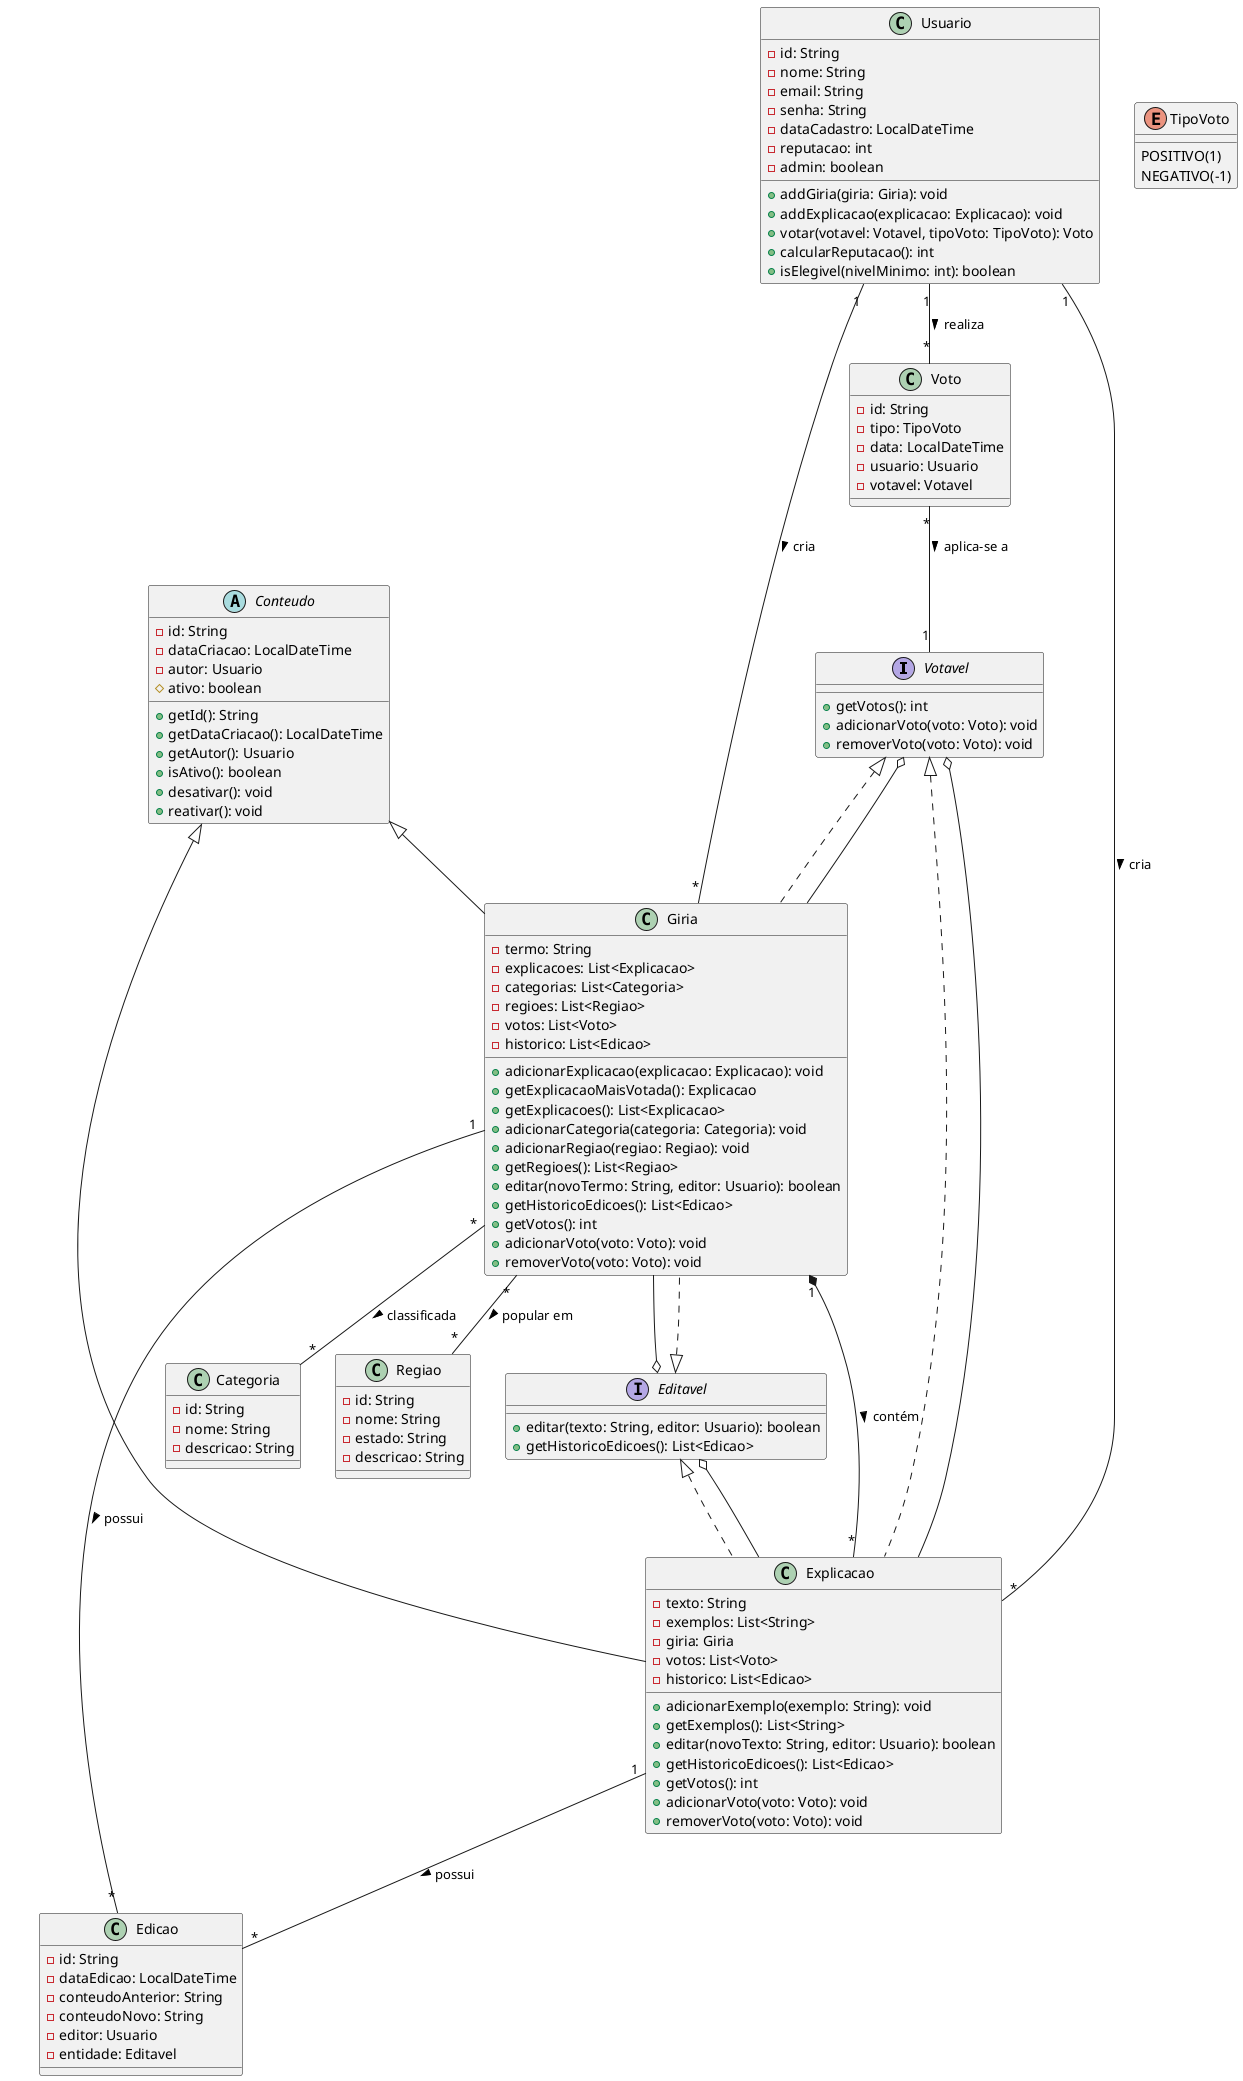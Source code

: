 @startuml Sistema de Gírias Colaborativas

' Interfaces
interface Votavel {
  +getVotos(): int
  +adicionarVoto(voto: Voto): void
  +removerVoto(voto: Voto): void
}

interface Editavel {
  +editar(texto: String, editor: Usuario): boolean
  +getHistoricoEdicoes(): List<Edicao>
}

' Classes base
abstract class Conteudo {
  -id: String
  -dataCriacao: LocalDateTime
  -autor: Usuario
  #ativo: boolean
  +getId(): String
  +getDataCriacao(): LocalDateTime
  +getAutor(): Usuario
  +isAtivo(): boolean
  +desativar(): void
  +reativar(): void
}

class Usuario {
  -id: String
  -nome: String
  -email: String
  -senha: String
  -dataCadastro: LocalDateTime
  -reputacao: int
  -admin: boolean
  +addGiria(giria: Giria): void
  +addExplicacao(explicacao: Explicacao): void
  +votar(votavel: Votavel, tipoVoto: TipoVoto): Voto
  +calcularReputacao(): int
  +isElegivel(nivelMinimo: int): boolean
}

enum TipoVoto {
  POSITIVO(1)
  NEGATIVO(-1)
}

class Voto {
  -id: String
  -tipo: TipoVoto
  -data: LocalDateTime
  -usuario: Usuario
  -votavel: Votavel
}

class Categoria {
  -id: String
  -nome: String
  -descricao: String
}

class Regiao {
  -id: String
  -nome: String
  -estado: String
  -descricao: String
}

' Classes principais do sistema
class Giria extends Conteudo implements Votavel, Editavel {
  -termo: String
  -explicacoes: List<Explicacao>
  -categorias: List<Categoria>
  -regioes: List<Regiao>
  -votos: List<Voto>
  -historico: List<Edicao>
  +adicionarExplicacao(explicacao: Explicacao): void
  +getExplicacaoMaisVotada(): Explicacao
  +getExplicacoes(): List<Explicacao>
  +adicionarCategoria(categoria: Categoria): void
  +adicionarRegiao(regiao: Regiao): void
  +getRegioes(): List<Regiao>
  +editar(novoTermo: String, editor: Usuario): boolean
  +getHistoricoEdicoes(): List<Edicao>
  +getVotos(): int
  +adicionarVoto(voto: Voto): void
  +removerVoto(voto: Voto): void
}

class Explicacao extends Conteudo implements Votavel, Editavel {
  -texto: String
  -exemplos: List<String>
  -giria: Giria
  -votos: List<Voto>
  -historico: List<Edicao>
  +adicionarExemplo(exemplo: String): void
  +getExemplos(): List<String>
  +editar(novoTexto: String, editor: Usuario): boolean
  +getHistoricoEdicoes(): List<Edicao>
  +getVotos(): int
  +adicionarVoto(voto: Voto): void
  +removerVoto(voto: Voto): void
}


class Edicao {
  -id: String
  -dataEdicao: LocalDateTime
  -conteudoAnterior: String
  -conteudoNovo: String
  -editor: Usuario
  -entidade: Editavel
}

' Relacionamentos
Usuario "1" -- "*" Giria : cria >
Usuario "1" -- "*" Explicacao : cria >
Usuario "1" -- "*" Voto : realiza >

Giria "1" *-- "*" Explicacao : contém >
Giria "*" -- "*" Categoria : classificada >
Giria "*" -- "*" Regiao : popular em >
Giria "1" -- "*" Edicao : possui >
Explicacao "1" -- "*" Edicao : possui >

Voto "*" -- "1" Votavel : aplica-se a >

Explicacao --o Votavel
Giria --o Votavel
Explicacao --o Editavel
Giria --o Editavel

@enduml